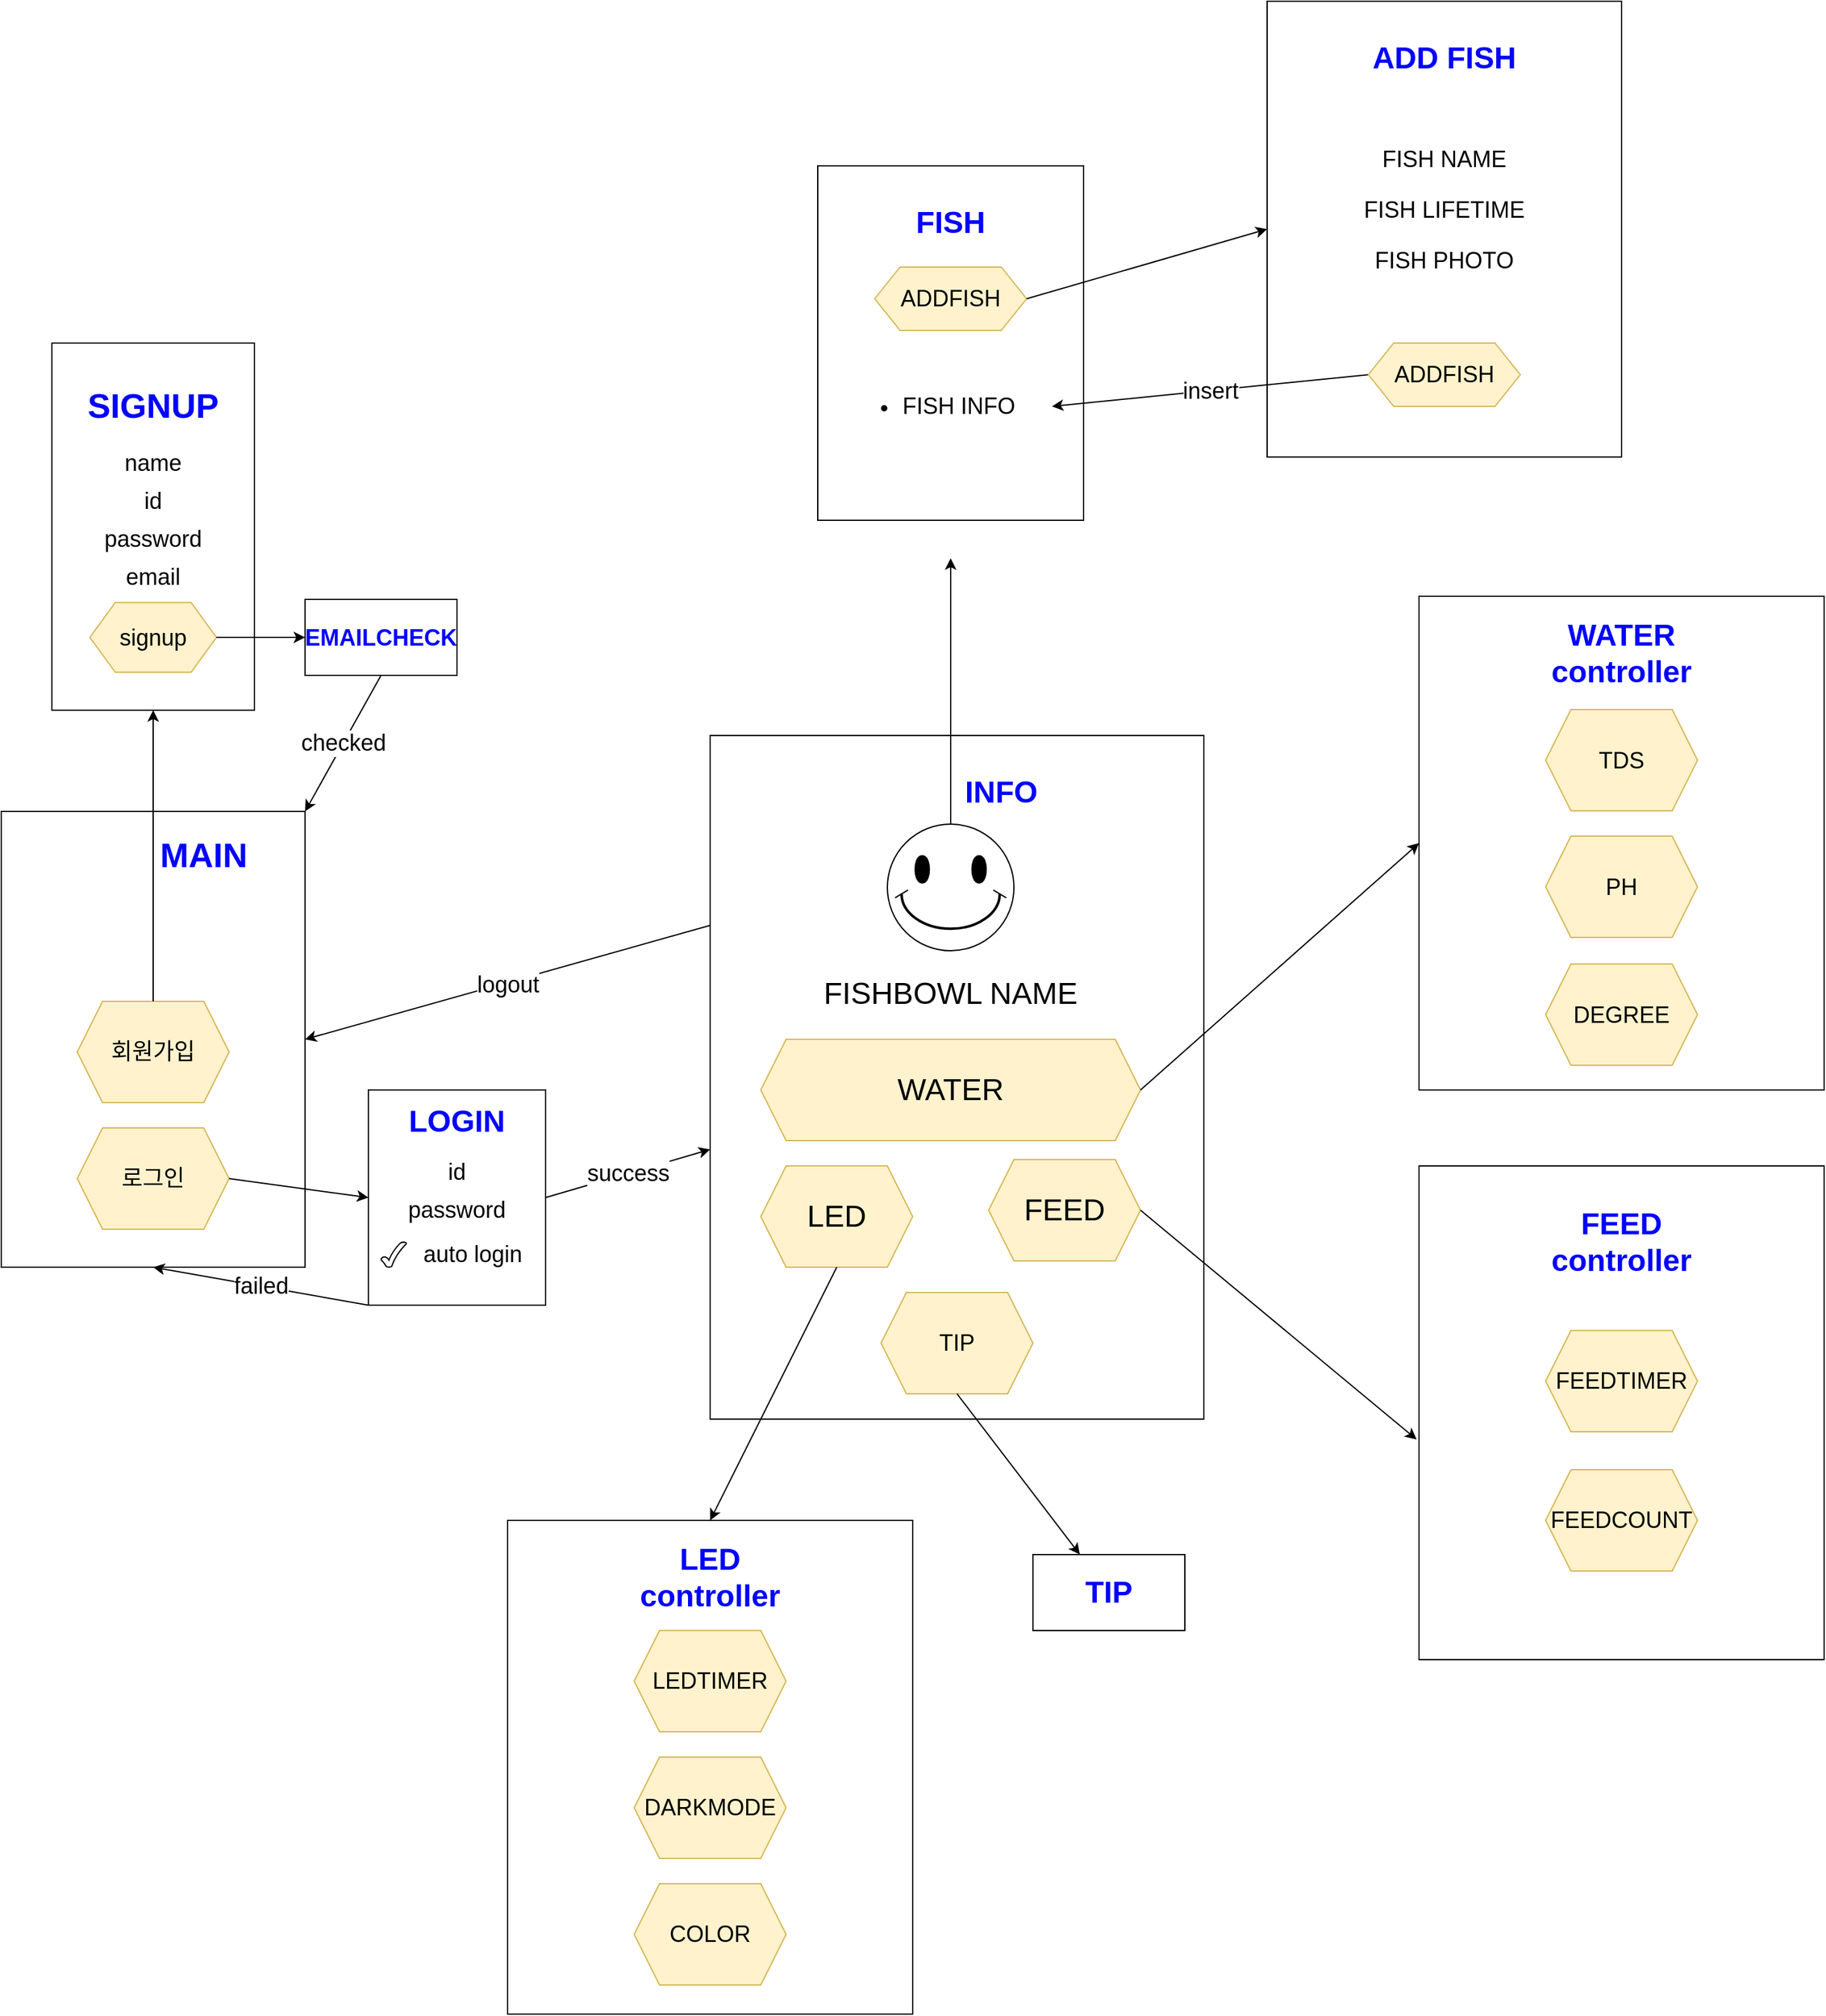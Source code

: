 <mxfile version="20.8.21" type="github"><diagram name="페이지-1" id="3XCAYQQOAIDRehz3JEtA"><mxGraphModel dx="2868" dy="2419" grid="1" gridSize="10" guides="1" tooltips="1" connect="1" arrows="1" fold="1" page="1" pageScale="1" pageWidth="1169" pageHeight="827" math="0" shadow="0"><root><mxCell id="0"/><mxCell id="1" parent="0"/><mxCell id="ukSUAhaia4mXW8p-TlGC-29" value="" style="rounded=0;whiteSpace=wrap;html=1;fontSize=18;" vertex="1" parent="1"><mxGeometry x="40" y="240" width="240" height="360" as="geometry"/></mxCell><mxCell id="ukSUAhaia4mXW8p-TlGC-30" value="" style="shape=hexagon;perimeter=hexagonPerimeter2;whiteSpace=wrap;html=1;fixedSize=1;fontSize=18;fillColor=#fff2cc;strokeColor=#d6b656;" vertex="1" parent="1"><mxGeometry x="100" y="390" width="120" height="80" as="geometry"/></mxCell><mxCell id="ukSUAhaia4mXW8p-TlGC-31" value="" style="shape=hexagon;perimeter=hexagonPerimeter2;whiteSpace=wrap;html=1;fixedSize=1;fontSize=18;fillColor=#fff2cc;strokeColor=#d6b656;" vertex="1" parent="1"><mxGeometry x="100" y="490" width="120" height="80" as="geometry"/></mxCell><mxCell id="ukSUAhaia4mXW8p-TlGC-33" value="회원가입&lt;br&gt;" style="text;html=1;strokeColor=none;fillColor=none;align=center;verticalAlign=middle;whiteSpace=wrap;rounded=0;fontSize=18;" vertex="1" parent="1"><mxGeometry x="120" y="415" width="80" height="30" as="geometry"/></mxCell><mxCell id="ukSUAhaia4mXW8p-TlGC-34" value="로그인" style="text;html=1;strokeColor=none;fillColor=none;align=center;verticalAlign=middle;whiteSpace=wrap;rounded=0;fontSize=18;" vertex="1" parent="1"><mxGeometry x="120" y="515" width="80" height="30" as="geometry"/></mxCell><mxCell id="ukSUAhaia4mXW8p-TlGC-35" value="" style="endArrow=classic;html=1;rounded=0;fontSize=18;exitX=0.5;exitY=0;exitDx=0;exitDy=0;entryX=0.5;entryY=1;entryDx=0;entryDy=0;" edge="1" parent="1" source="ukSUAhaia4mXW8p-TlGC-30" target="ukSUAhaia4mXW8p-TlGC-37"><mxGeometry width="50" height="50" relative="1" as="geometry"><mxPoint x="910" y="490" as="sourcePoint"/><mxPoint x="360" y="280" as="targetPoint"/></mxGeometry></mxCell><mxCell id="ukSUAhaia4mXW8p-TlGC-37" value="" style="rounded=0;whiteSpace=wrap;html=1;fontSize=18;" vertex="1" parent="1"><mxGeometry x="80" y="-130" width="160" height="290" as="geometry"/></mxCell><mxCell id="ukSUAhaia4mXW8p-TlGC-39" value="" style="shape=hexagon;perimeter=hexagonPerimeter2;whiteSpace=wrap;html=1;fixedSize=1;fontSize=18;fillColor=#fff2cc;strokeColor=#d6b656;" vertex="1" parent="1"><mxGeometry x="110" y="75" width="100" height="55" as="geometry"/></mxCell><mxCell id="ukSUAhaia4mXW8p-TlGC-38" value="signup" style="text;html=1;strokeColor=none;fillColor=none;align=center;verticalAlign=middle;whiteSpace=wrap;rounded=0;fontSize=18;" vertex="1" parent="1"><mxGeometry x="130" y="87.5" width="60" height="30" as="geometry"/></mxCell><mxCell id="ukSUAhaia4mXW8p-TlGC-40" value="" style="rounded=0;whiteSpace=wrap;html=1;fontSize=18;" vertex="1" parent="1"><mxGeometry x="280" y="72.5" width="120" height="60" as="geometry"/></mxCell><mxCell id="ukSUAhaia4mXW8p-TlGC-41" value="" style="endArrow=classic;html=1;rounded=0;fontSize=18;exitX=1;exitY=0.5;exitDx=0;exitDy=0;entryX=0;entryY=0.5;entryDx=0;entryDy=0;" edge="1" parent="1" source="ukSUAhaia4mXW8p-TlGC-39" target="ukSUAhaia4mXW8p-TlGC-40"><mxGeometry width="50" height="50" relative="1" as="geometry"><mxPoint x="290" y="370" as="sourcePoint"/><mxPoint x="340" y="320" as="targetPoint"/></mxGeometry></mxCell><mxCell id="ukSUAhaia4mXW8p-TlGC-42" value="&lt;b&gt;&lt;font color=&quot;#0000ff&quot;&gt;EMAILCHECK&lt;/font&gt;&lt;/b&gt;" style="text;html=1;strokeColor=none;fillColor=none;align=center;verticalAlign=middle;whiteSpace=wrap;rounded=0;fontSize=18;" vertex="1" parent="1"><mxGeometry x="310" y="88" width="60" height="30" as="geometry"/></mxCell><mxCell id="ukSUAhaia4mXW8p-TlGC-44" value="" style="endArrow=classic;html=1;rounded=0;fontSize=18;entryX=1;entryY=0;entryDx=0;entryDy=0;exitX=0.5;exitY=1;exitDx=0;exitDy=0;" edge="1" parent="1" source="ukSUAhaia4mXW8p-TlGC-40" target="ukSUAhaia4mXW8p-TlGC-29"><mxGeometry relative="1" as="geometry"><mxPoint x="680" y="220" as="sourcePoint"/><mxPoint x="780" y="220" as="targetPoint"/></mxGeometry></mxCell><mxCell id="ukSUAhaia4mXW8p-TlGC-45" value="checked" style="edgeLabel;resizable=0;html=1;align=center;verticalAlign=middle;fontSize=18;" connectable="0" vertex="1" parent="ukSUAhaia4mXW8p-TlGC-44"><mxGeometry relative="1" as="geometry"/></mxCell><mxCell id="ukSUAhaia4mXW8p-TlGC-47" value="" style="rounded=0;whiteSpace=wrap;html=1;fontSize=18;" vertex="1" parent="1"><mxGeometry x="330" y="460" width="140" height="170" as="geometry"/></mxCell><mxCell id="ukSUAhaia4mXW8p-TlGC-48" value="" style="endArrow=classic;html=1;rounded=0;fontSize=18;exitX=1;exitY=0.5;exitDx=0;exitDy=0;entryX=0;entryY=0.5;entryDx=0;entryDy=0;" edge="1" parent="1" source="ukSUAhaia4mXW8p-TlGC-31" target="ukSUAhaia4mXW8p-TlGC-47"><mxGeometry width="50" height="50" relative="1" as="geometry"><mxPoint x="230" y="560" as="sourcePoint"/><mxPoint x="280" y="510" as="targetPoint"/></mxGeometry></mxCell><mxCell id="ukSUAhaia4mXW8p-TlGC-49" value="&lt;font color=&quot;#0000ff&quot; style=&quot;font-size: 24px;&quot;&gt;&lt;b&gt;LOGIN&lt;/b&gt;&lt;/font&gt;" style="text;html=1;strokeColor=none;fillColor=none;align=center;verticalAlign=middle;whiteSpace=wrap;rounded=0;fontSize=18;" vertex="1" parent="1"><mxGeometry x="370" y="470" width="60" height="30" as="geometry"/></mxCell><mxCell id="ukSUAhaia4mXW8p-TlGC-54" value="" style="verticalLabelPosition=bottom;verticalAlign=top;html=1;shape=mxgraph.basic.tick;fontSize=18;" vertex="1" parent="1"><mxGeometry x="340" y="580" width="20" height="20" as="geometry"/></mxCell><mxCell id="ukSUAhaia4mXW8p-TlGC-55" value="auto login" style="text;html=1;strokeColor=none;fillColor=none;align=center;verticalAlign=middle;whiteSpace=wrap;rounded=0;fontSize=18;" vertex="1" parent="1"><mxGeometry x="355" y="575" width="115" height="30" as="geometry"/></mxCell><mxCell id="ukSUAhaia4mXW8p-TlGC-57" value="" style="rounded=0;whiteSpace=wrap;html=1;fontSize=18;" vertex="1" parent="1"><mxGeometry x="600" y="180" width="390" height="540" as="geometry"/></mxCell><mxCell id="ukSUAhaia4mXW8p-TlGC-59" value="" style="endArrow=classic;html=1;rounded=0;fontSize=18;exitX=1;exitY=0.5;exitDx=0;exitDy=0;" edge="1" parent="1" source="ukSUAhaia4mXW8p-TlGC-47" target="ukSUAhaia4mXW8p-TlGC-57"><mxGeometry relative="1" as="geometry"><mxPoint x="450" y="470" as="sourcePoint"/><mxPoint x="550" y="470" as="targetPoint"/></mxGeometry></mxCell><mxCell id="ukSUAhaia4mXW8p-TlGC-60" value="success" style="edgeLabel;resizable=0;html=1;align=center;verticalAlign=middle;fontSize=18;" connectable="0" vertex="1" parent="ukSUAhaia4mXW8p-TlGC-59"><mxGeometry relative="1" as="geometry"/></mxCell><mxCell id="ukSUAhaia4mXW8p-TlGC-66" value="" style="endArrow=classic;html=1;rounded=0;fontSize=18;entryX=0.5;entryY=1;entryDx=0;entryDy=0;exitX=0;exitY=1;exitDx=0;exitDy=0;" edge="1" parent="1" source="ukSUAhaia4mXW8p-TlGC-47" target="ukSUAhaia4mXW8p-TlGC-29"><mxGeometry relative="1" as="geometry"><mxPoint x="280" y="730" as="sourcePoint"/><mxPoint x="380" y="730" as="targetPoint"/></mxGeometry></mxCell><mxCell id="ukSUAhaia4mXW8p-TlGC-67" value="failed" style="edgeLabel;resizable=0;html=1;align=center;verticalAlign=middle;fontSize=18;" connectable="0" vertex="1" parent="ukSUAhaia4mXW8p-TlGC-66"><mxGeometry relative="1" as="geometry"/></mxCell><mxCell id="ukSUAhaia4mXW8p-TlGC-68" value="id" style="text;html=1;strokeColor=none;fillColor=none;align=center;verticalAlign=middle;whiteSpace=wrap;rounded=0;fontSize=18;" vertex="1" parent="1"><mxGeometry x="370" y="510" width="60" height="30" as="geometry"/></mxCell><mxCell id="ukSUAhaia4mXW8p-TlGC-69" value="password" style="text;html=1;strokeColor=none;fillColor=none;align=center;verticalAlign=middle;whiteSpace=wrap;rounded=0;fontSize=18;" vertex="1" parent="1"><mxGeometry x="370" y="540" width="60" height="30" as="geometry"/></mxCell><mxCell id="ukSUAhaia4mXW8p-TlGC-70" value="&lt;font color=&quot;#0000ff&quot; size=&quot;1&quot; style=&quot;&quot;&gt;&lt;b style=&quot;font-size: 27px;&quot;&gt;MAIN&lt;/b&gt;&lt;/font&gt;" style="text;html=1;strokeColor=none;fillColor=none;align=center;verticalAlign=middle;whiteSpace=wrap;rounded=0;fontSize=18;" vertex="1" parent="1"><mxGeometry x="170" y="260" width="60" height="30" as="geometry"/></mxCell><mxCell id="ukSUAhaia4mXW8p-TlGC-71" value="&lt;span style=&quot;font-size: 24px;&quot;&gt;&lt;b&gt;&lt;font color=&quot;#0000ff&quot;&gt;INFO&lt;/font&gt;&lt;/b&gt;&lt;/span&gt;" style="text;html=1;strokeColor=none;fillColor=none;align=center;verticalAlign=middle;whiteSpace=wrap;rounded=0;fontSize=18;" vertex="1" parent="1"><mxGeometry x="800" y="210" width="60" height="30" as="geometry"/></mxCell><mxCell id="ukSUAhaia4mXW8p-TlGC-72" value="" style="verticalLabelPosition=bottom;verticalAlign=top;html=1;shape=mxgraph.basic.smiley;fontSize=24;" vertex="1" parent="1"><mxGeometry x="740" y="250" width="100" height="100" as="geometry"/></mxCell><mxCell id="ukSUAhaia4mXW8p-TlGC-77" value="" style="shape=hexagon;perimeter=hexagonPerimeter2;whiteSpace=wrap;html=1;fixedSize=1;fontSize=18;fillColor=#fff2cc;strokeColor=#d6b656;" vertex="1" parent="1"><mxGeometry x="640" y="420" width="300" height="80" as="geometry"/></mxCell><mxCell id="ukSUAhaia4mXW8p-TlGC-78" value="TIP" style="shape=hexagon;perimeter=hexagonPerimeter2;whiteSpace=wrap;html=1;fixedSize=1;fontSize=18;fillColor=#fff2cc;strokeColor=#d6b656;" vertex="1" parent="1"><mxGeometry x="735" y="620" width="120" height="80" as="geometry"/></mxCell><mxCell id="ukSUAhaia4mXW8p-TlGC-79" value="" style="shape=hexagon;perimeter=hexagonPerimeter2;whiteSpace=wrap;html=1;fixedSize=1;fontSize=18;fillColor=#fff2cc;strokeColor=#d6b656;" vertex="1" parent="1"><mxGeometry x="640" y="520" width="120" height="80" as="geometry"/></mxCell><mxCell id="ukSUAhaia4mXW8p-TlGC-80" value="" style="shape=hexagon;perimeter=hexagonPerimeter2;whiteSpace=wrap;html=1;fixedSize=1;fontSize=18;fillColor=#fff2cc;strokeColor=#d6b656;" vertex="1" parent="1"><mxGeometry x="820" y="515" width="120" height="80" as="geometry"/></mxCell><mxCell id="ukSUAhaia4mXW8p-TlGC-82" value="WATER" style="text;html=1;strokeColor=none;fillColor=none;align=center;verticalAlign=middle;whiteSpace=wrap;rounded=0;fontSize=24;" vertex="1" parent="1"><mxGeometry x="670" y="445" width="240" height="30" as="geometry"/></mxCell><mxCell id="ukSUAhaia4mXW8p-TlGC-84" value="LED" style="text;html=1;strokeColor=none;fillColor=none;align=center;verticalAlign=middle;whiteSpace=wrap;rounded=0;fontSize=24;" vertex="1" parent="1"><mxGeometry x="670" y="545" width="60" height="30" as="geometry"/></mxCell><mxCell id="ukSUAhaia4mXW8p-TlGC-85" value="FEED" style="text;html=1;strokeColor=none;fillColor=none;align=center;verticalAlign=middle;whiteSpace=wrap;rounded=0;fontSize=24;" vertex="1" parent="1"><mxGeometry x="850" y="540" width="60" height="30" as="geometry"/></mxCell><mxCell id="ukSUAhaia4mXW8p-TlGC-86" value="id" style="text;html=1;strokeColor=none;fillColor=none;align=center;verticalAlign=middle;whiteSpace=wrap;rounded=0;fontSize=18;" vertex="1" parent="1"><mxGeometry x="130" y="-20" width="60" height="30" as="geometry"/></mxCell><mxCell id="ukSUAhaia4mXW8p-TlGC-87" value="password" style="text;html=1;strokeColor=none;fillColor=none;align=center;verticalAlign=middle;whiteSpace=wrap;rounded=0;fontSize=18;" vertex="1" parent="1"><mxGeometry x="130" y="10" width="60" height="30" as="geometry"/></mxCell><mxCell id="ukSUAhaia4mXW8p-TlGC-90" value="email" style="text;html=1;strokeColor=none;fillColor=none;align=center;verticalAlign=middle;whiteSpace=wrap;rounded=0;fontSize=18;" vertex="1" parent="1"><mxGeometry x="130" y="40" width="60" height="30" as="geometry"/></mxCell><mxCell id="ukSUAhaia4mXW8p-TlGC-91" value="FISHBOWL NAME" style="text;html=1;strokeColor=none;fillColor=none;align=center;verticalAlign=middle;whiteSpace=wrap;rounded=0;fontSize=24;" vertex="1" parent="1"><mxGeometry x="670" y="369" width="240" height="30" as="geometry"/></mxCell><mxCell id="ukSUAhaia4mXW8p-TlGC-92" value="name" style="text;html=1;strokeColor=none;fillColor=none;align=center;verticalAlign=middle;whiteSpace=wrap;rounded=0;fontSize=18;" vertex="1" parent="1"><mxGeometry x="130" y="-50" width="60" height="30" as="geometry"/></mxCell><mxCell id="ukSUAhaia4mXW8p-TlGC-94" value="" style="rounded=0;whiteSpace=wrap;html=1;fontSize=24;" vertex="1" parent="1"><mxGeometry x="1160" y="70" width="320" height="390" as="geometry"/></mxCell><mxCell id="ukSUAhaia4mXW8p-TlGC-95" value="" style="endArrow=classic;html=1;rounded=0;fontSize=24;exitX=1;exitY=0.5;exitDx=0;exitDy=0;entryX=0;entryY=0.5;entryDx=0;entryDy=0;" edge="1" parent="1" source="ukSUAhaia4mXW8p-TlGC-77" target="ukSUAhaia4mXW8p-TlGC-94"><mxGeometry width="50" height="50" relative="1" as="geometry"><mxPoint x="1240" y="330" as="sourcePoint"/><mxPoint x="1290" y="280" as="targetPoint"/></mxGeometry></mxCell><mxCell id="ukSUAhaia4mXW8p-TlGC-100" value="TDS" style="shape=hexagon;perimeter=hexagonPerimeter2;whiteSpace=wrap;html=1;fixedSize=1;fontSize=18;fillColor=#fff2cc;strokeColor=#d6b656;" vertex="1" parent="1"><mxGeometry x="1260" y="159.5" width="120" height="80" as="geometry"/></mxCell><mxCell id="ukSUAhaia4mXW8p-TlGC-101" value="PH" style="shape=hexagon;perimeter=hexagonPerimeter2;whiteSpace=wrap;html=1;fixedSize=1;fontSize=18;fillColor=#fff2cc;strokeColor=#d6b656;" vertex="1" parent="1"><mxGeometry x="1260" y="259.5" width="120" height="80" as="geometry"/></mxCell><mxCell id="ukSUAhaia4mXW8p-TlGC-102" value="DEGREE" style="shape=hexagon;perimeter=hexagonPerimeter2;whiteSpace=wrap;html=1;fixedSize=1;fontSize=18;fillColor=#fff2cc;strokeColor=#d6b656;" vertex="1" parent="1"><mxGeometry x="1260" y="360.5" width="120" height="80" as="geometry"/></mxCell><mxCell id="ukSUAhaia4mXW8p-TlGC-103" value="" style="rounded=0;whiteSpace=wrap;html=1;fontSize=24;" vertex="1" parent="1"><mxGeometry x="1160" y="520" width="320" height="390" as="geometry"/></mxCell><mxCell id="ukSUAhaia4mXW8p-TlGC-104" value="" style="endArrow=classic;html=1;rounded=0;fontSize=24;entryX=-0.006;entryY=0.554;entryDx=0;entryDy=0;entryPerimeter=0;exitX=1;exitY=0.5;exitDx=0;exitDy=0;" edge="1" parent="1" source="ukSUAhaia4mXW8p-TlGC-80" target="ukSUAhaia4mXW8p-TlGC-103"><mxGeometry width="50" height="50" relative="1" as="geometry"><mxPoint x="1070" y="740" as="sourcePoint"/><mxPoint x="1120" y="690" as="targetPoint"/></mxGeometry></mxCell><mxCell id="ukSUAhaia4mXW8p-TlGC-105" value="FEEDTIMER" style="shape=hexagon;perimeter=hexagonPerimeter2;whiteSpace=wrap;html=1;fixedSize=1;fontSize=18;fillColor=#fff2cc;strokeColor=#d6b656;" vertex="1" parent="1"><mxGeometry x="1260" y="650" width="120" height="80" as="geometry"/></mxCell><mxCell id="ukSUAhaia4mXW8p-TlGC-106" value="FEEDCOUNT" style="shape=hexagon;perimeter=hexagonPerimeter2;whiteSpace=wrap;html=1;fixedSize=1;fontSize=18;fillColor=#fff2cc;strokeColor=#d6b656;" vertex="1" parent="1"><mxGeometry x="1260" y="760" width="120" height="80" as="geometry"/></mxCell><mxCell id="ukSUAhaia4mXW8p-TlGC-107" value="" style="rounded=0;whiteSpace=wrap;html=1;fontSize=24;" vertex="1" parent="1"><mxGeometry x="440" y="800" width="320" height="390" as="geometry"/></mxCell><mxCell id="ukSUAhaia4mXW8p-TlGC-108" value="" style="endArrow=classic;html=1;rounded=0;fontSize=24;exitX=0.5;exitY=1;exitDx=0;exitDy=0;entryX=0.5;entryY=0;entryDx=0;entryDy=0;" edge="1" parent="1" source="ukSUAhaia4mXW8p-TlGC-79" target="ukSUAhaia4mXW8p-TlGC-107"><mxGeometry width="50" height="50" relative="1" as="geometry"><mxPoint x="1240" y="640" as="sourcePoint"/><mxPoint x="1290" y="590" as="targetPoint"/></mxGeometry></mxCell><mxCell id="ukSUAhaia4mXW8p-TlGC-109" value="LEDTIMER" style="shape=hexagon;perimeter=hexagonPerimeter2;whiteSpace=wrap;html=1;fixedSize=1;fontSize=18;fillColor=#fff2cc;strokeColor=#d6b656;" vertex="1" parent="1"><mxGeometry x="540" y="887" width="120" height="80" as="geometry"/></mxCell><mxCell id="ukSUAhaia4mXW8p-TlGC-110" value="DARKMODE" style="shape=hexagon;perimeter=hexagonPerimeter2;whiteSpace=wrap;html=1;fixedSize=1;fontSize=18;fillColor=#fff2cc;strokeColor=#d6b656;" vertex="1" parent="1"><mxGeometry x="540" y="987" width="120" height="80" as="geometry"/></mxCell><mxCell id="ukSUAhaia4mXW8p-TlGC-111" value="COLOR" style="shape=hexagon;perimeter=hexagonPerimeter2;whiteSpace=wrap;html=1;fixedSize=1;fontSize=18;fillColor=#fff2cc;strokeColor=#d6b656;" vertex="1" parent="1"><mxGeometry x="540" y="1087" width="120" height="80" as="geometry"/></mxCell><mxCell id="ukSUAhaia4mXW8p-TlGC-112" value="" style="endArrow=classic;html=1;rounded=0;fontSize=24;exitX=0.5;exitY=1;exitDx=0;exitDy=0;" edge="1" parent="1" source="ukSUAhaia4mXW8p-TlGC-78" target="ukSUAhaia4mXW8p-TlGC-113"><mxGeometry width="50" height="50" relative="1" as="geometry"><mxPoint x="790" y="710" as="sourcePoint"/><mxPoint x="840" y="660" as="targetPoint"/></mxGeometry></mxCell><mxCell id="ukSUAhaia4mXW8p-TlGC-113" value="&lt;b&gt;&lt;font color=&quot;#0000ff&quot;&gt;TIP&lt;/font&gt;&lt;/b&gt;" style="rounded=0;whiteSpace=wrap;html=1;fontSize=24;" vertex="1" parent="1"><mxGeometry x="855" y="827" width="120" height="60" as="geometry"/></mxCell><mxCell id="ukSUAhaia4mXW8p-TlGC-115" value="" style="endArrow=classic;html=1;rounded=0;fontSize=24;entryX=1;entryY=0.5;entryDx=0;entryDy=0;" edge="1" parent="1" target="ukSUAhaia4mXW8p-TlGC-29"><mxGeometry relative="1" as="geometry"><mxPoint x="600" y="330" as="sourcePoint"/><mxPoint x="700" y="330" as="targetPoint"/></mxGeometry></mxCell><mxCell id="ukSUAhaia4mXW8p-TlGC-116" value="&lt;font style=&quot;font-size: 18px;&quot;&gt;logout&lt;/font&gt;" style="edgeLabel;resizable=0;html=1;align=center;verticalAlign=middle;fontSize=24;" connectable="0" vertex="1" parent="ukSUAhaia4mXW8p-TlGC-115"><mxGeometry relative="1" as="geometry"/></mxCell><mxCell id="ukSUAhaia4mXW8p-TlGC-117" value="&lt;b&gt;&lt;font color=&quot;#0000ff&quot;&gt;FEED controller&lt;/font&gt;&lt;/b&gt;" style="text;html=1;strokeColor=none;fillColor=none;align=center;verticalAlign=middle;whiteSpace=wrap;rounded=0;fontSize=24;" vertex="1" parent="1"><mxGeometry x="1290" y="565" width="60" height="30" as="geometry"/></mxCell><mxCell id="ukSUAhaia4mXW8p-TlGC-118" value="&lt;b&gt;&lt;font color=&quot;#0000ff&quot;&gt;WATER controller&lt;/font&gt;&lt;/b&gt;" style="text;html=1;strokeColor=none;fillColor=none;align=center;verticalAlign=middle;whiteSpace=wrap;rounded=0;fontSize=24;" vertex="1" parent="1"><mxGeometry x="1290" y="100" width="60" height="30" as="geometry"/></mxCell><mxCell id="ukSUAhaia4mXW8p-TlGC-119" value="&lt;b&gt;&lt;font color=&quot;#0000ff&quot;&gt;LED controller&lt;/font&gt;&lt;/b&gt;" style="text;html=1;strokeColor=none;fillColor=none;align=center;verticalAlign=middle;whiteSpace=wrap;rounded=0;fontSize=24;" vertex="1" parent="1"><mxGeometry x="570" y="830" width="60" height="30" as="geometry"/></mxCell><mxCell id="ukSUAhaia4mXW8p-TlGC-120" value="" style="endArrow=classic;html=1;rounded=0;fontSize=18;exitX=0.5;exitY=0;exitDx=0;exitDy=0;exitPerimeter=0;" edge="1" parent="1" source="ukSUAhaia4mXW8p-TlGC-72"><mxGeometry width="50" height="50" relative="1" as="geometry"><mxPoint x="540" y="480" as="sourcePoint"/><mxPoint x="790" y="40" as="targetPoint"/></mxGeometry></mxCell><mxCell id="ukSUAhaia4mXW8p-TlGC-122" value="" style="rounded=0;whiteSpace=wrap;html=1;fontSize=18;" vertex="1" parent="1"><mxGeometry x="685" y="-270" width="210" height="280" as="geometry"/></mxCell><mxCell id="ukSUAhaia4mXW8p-TlGC-123" value="&lt;font color=&quot;#0000ff&quot;&gt;&lt;b&gt;FISH&lt;/b&gt;&lt;/font&gt;" style="text;html=1;strokeColor=none;fillColor=none;align=center;verticalAlign=middle;whiteSpace=wrap;rounded=0;fontSize=24;" vertex="1" parent="1"><mxGeometry x="760" y="-240" width="60" height="30" as="geometry"/></mxCell><mxCell id="ukSUAhaia4mXW8p-TlGC-125" value="ADDFISH" style="shape=hexagon;perimeter=hexagonPerimeter2;whiteSpace=wrap;html=1;fixedSize=1;fontSize=18;fillColor=#fff2cc;strokeColor=#d6b656;" vertex="1" parent="1"><mxGeometry x="730" y="-190" width="120" height="50" as="geometry"/></mxCell><mxCell id="ukSUAhaia4mXW8p-TlGC-128" value="&lt;ul&gt;&lt;li&gt;FISH INFO&lt;/li&gt;&lt;/ul&gt;" style="text;strokeColor=none;fillColor=none;html=1;whiteSpace=wrap;verticalAlign=middle;overflow=hidden;fontSize=18;" vertex="1" parent="1"><mxGeometry x="710" y="-120" width="160" height="80" as="geometry"/></mxCell><mxCell id="ukSUAhaia4mXW8p-TlGC-129" value="" style="endArrow=classic;html=1;rounded=0;fontSize=18;exitX=1;exitY=0.5;exitDx=0;exitDy=0;entryX=0;entryY=0.5;entryDx=0;entryDy=0;" edge="1" parent="1" source="ukSUAhaia4mXW8p-TlGC-125" target="ukSUAhaia4mXW8p-TlGC-130"><mxGeometry width="50" height="50" relative="1" as="geometry"><mxPoint x="850" y="-160" as="sourcePoint"/><mxPoint x="970" y="-200" as="targetPoint"/></mxGeometry></mxCell><mxCell id="ukSUAhaia4mXW8p-TlGC-130" value="" style="rounded=0;whiteSpace=wrap;html=1;fontSize=18;" vertex="1" parent="1"><mxGeometry x="1040" y="-400" width="280" height="360" as="geometry"/></mxCell><mxCell id="ukSUAhaia4mXW8p-TlGC-131" value="&lt;b&gt;&lt;font color=&quot;#0000ff&quot;&gt;ADD FISH&lt;/font&gt;&lt;/b&gt;" style="text;html=1;strokeColor=none;fillColor=none;align=center;verticalAlign=middle;whiteSpace=wrap;rounded=0;fontSize=24;" vertex="1" parent="1"><mxGeometry x="1055" y="-370" width="250" height="30" as="geometry"/></mxCell><mxCell id="ukSUAhaia4mXW8p-TlGC-132" value="FISH NAME" style="text;html=1;strokeColor=none;fillColor=none;align=center;verticalAlign=middle;whiteSpace=wrap;rounded=0;fontSize=18;" vertex="1" parent="1"><mxGeometry x="1125" y="-290" width="110" height="30" as="geometry"/></mxCell><mxCell id="ukSUAhaia4mXW8p-TlGC-133" value="FISH LIFETIME" style="text;html=1;strokeColor=none;fillColor=none;align=center;verticalAlign=middle;whiteSpace=wrap;rounded=0;fontSize=18;" vertex="1" parent="1"><mxGeometry x="1095" y="-250" width="170" height="30" as="geometry"/></mxCell><mxCell id="ukSUAhaia4mXW8p-TlGC-134" value="FISH PHOTO" style="text;html=1;strokeColor=none;fillColor=none;align=center;verticalAlign=middle;whiteSpace=wrap;rounded=0;fontSize=18;" vertex="1" parent="1"><mxGeometry x="1095" y="-210" width="170" height="30" as="geometry"/></mxCell><mxCell id="ukSUAhaia4mXW8p-TlGC-135" value="" style="endArrow=classic;html=1;rounded=0;fontSize=18;entryX=1;entryY=0.5;entryDx=0;entryDy=0;exitX=0;exitY=0.5;exitDx=0;exitDy=0;" edge="1" parent="1" source="ukSUAhaia4mXW8p-TlGC-137" target="ukSUAhaia4mXW8p-TlGC-128"><mxGeometry relative="1" as="geometry"><mxPoint x="960" y="-120" as="sourcePoint"/><mxPoint x="1060" y="-120" as="targetPoint"/></mxGeometry></mxCell><mxCell id="ukSUAhaia4mXW8p-TlGC-136" value="insert" style="edgeLabel;resizable=0;html=1;align=center;verticalAlign=middle;fontSize=18;" connectable="0" vertex="1" parent="ukSUAhaia4mXW8p-TlGC-135"><mxGeometry relative="1" as="geometry"/></mxCell><mxCell id="ukSUAhaia4mXW8p-TlGC-137" value="ADDFISH" style="shape=hexagon;perimeter=hexagonPerimeter2;whiteSpace=wrap;html=1;fixedSize=1;fontSize=18;fillColor=#fff2cc;strokeColor=#d6b656;" vertex="1" parent="1"><mxGeometry x="1120" y="-130" width="120" height="50" as="geometry"/></mxCell><mxCell id="ukSUAhaia4mXW8p-TlGC-138" value="&lt;font color=&quot;#0000ff&quot; size=&quot;1&quot; style=&quot;&quot;&gt;&lt;b style=&quot;font-size: 27px;&quot;&gt;SIGNUP&lt;/b&gt;&lt;/font&gt;" style="text;html=1;strokeColor=none;fillColor=none;align=center;verticalAlign=middle;whiteSpace=wrap;rounded=0;fontSize=18;" vertex="1" parent="1"><mxGeometry x="130" y="-95" width="60" height="30" as="geometry"/></mxCell></root></mxGraphModel></diagram></mxfile>